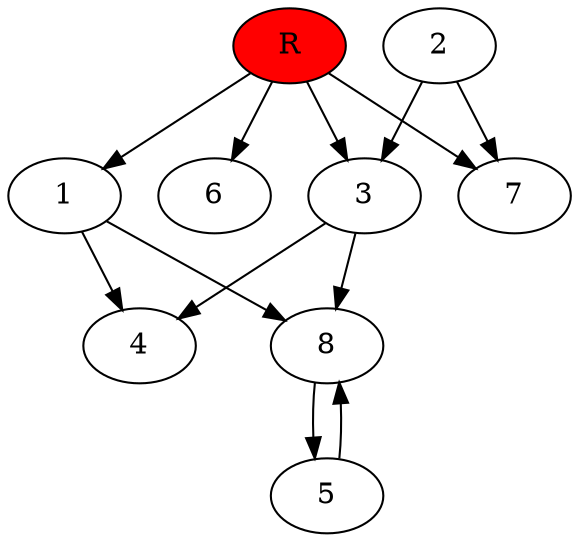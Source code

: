 digraph prb17305 {
	1
	2
	3
	4
	5
	6
	7
	8
	R [fillcolor="#ff0000" style=filled]
	1 -> 4
	1 -> 8
	2 -> 3
	2 -> 7
	3 -> 4
	3 -> 8
	5 -> 8
	8 -> 5
	R -> 1
	R -> 3
	R -> 6
	R -> 7
}
